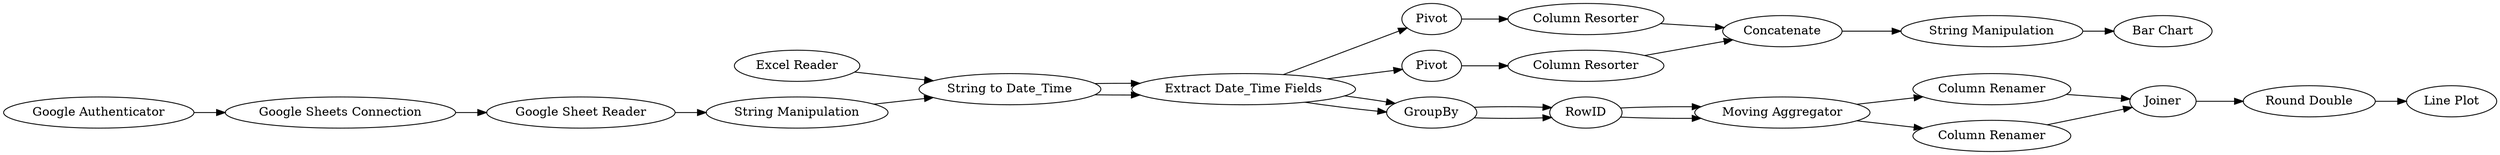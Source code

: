 digraph {
	94 [label="Column Resorter"]
	105 [label=Concatenate]
	156 [label="Google Sheet Reader"]
	161 [label="Google Sheets Connection"]
	164 [label="Excel Reader"]
	165 [label="Google Authenticator"]
	167 [label=Pivot]
	171 [label="String Manipulation"]
	175 [label="Bar Chart"]
	106 [label="String to Date_Time"]
	185 [label="Extract Date_Time Fields"]
	106 [label="String to Date_Time"]
	185 [label="Extract Date_Time Fields"]
	188 [label="String Manipulation"]
	189 [label=Pivot]
	190 [label="Column Resorter"]
	89 [label=GroupBy]
	158 [label="Moving Aggregator"]
	180 [label=RowID]
	195 [label="Line Plot"]
	196 [label=Joiner]
	198 [label="Column Renamer"]
	89 [label=GroupBy]
	158 [label="Moving Aggregator"]
	180 [label=RowID]
	200 [label="Column Renamer"]
	201 [label="Round Double"]
	106 -> 185
	106 -> 185
	89 -> 180
	180 -> 158
	89 -> 180
	180 -> 158
	94 -> 105
	105 -> 188
	156 -> 171
	161 -> 156
	164 -> 106
	165 -> 161
	167 -> 94
	171 -> 106
	185 -> 89
	185 -> 167
	185 -> 189
	185 -> 89
	188 -> 175
	189 -> 190
	190 -> 105
	158 -> 200
	196 -> 201
	198 -> 196
	158 -> 198
	200 -> 196
	201 -> 195
	rankdir=LR
}
